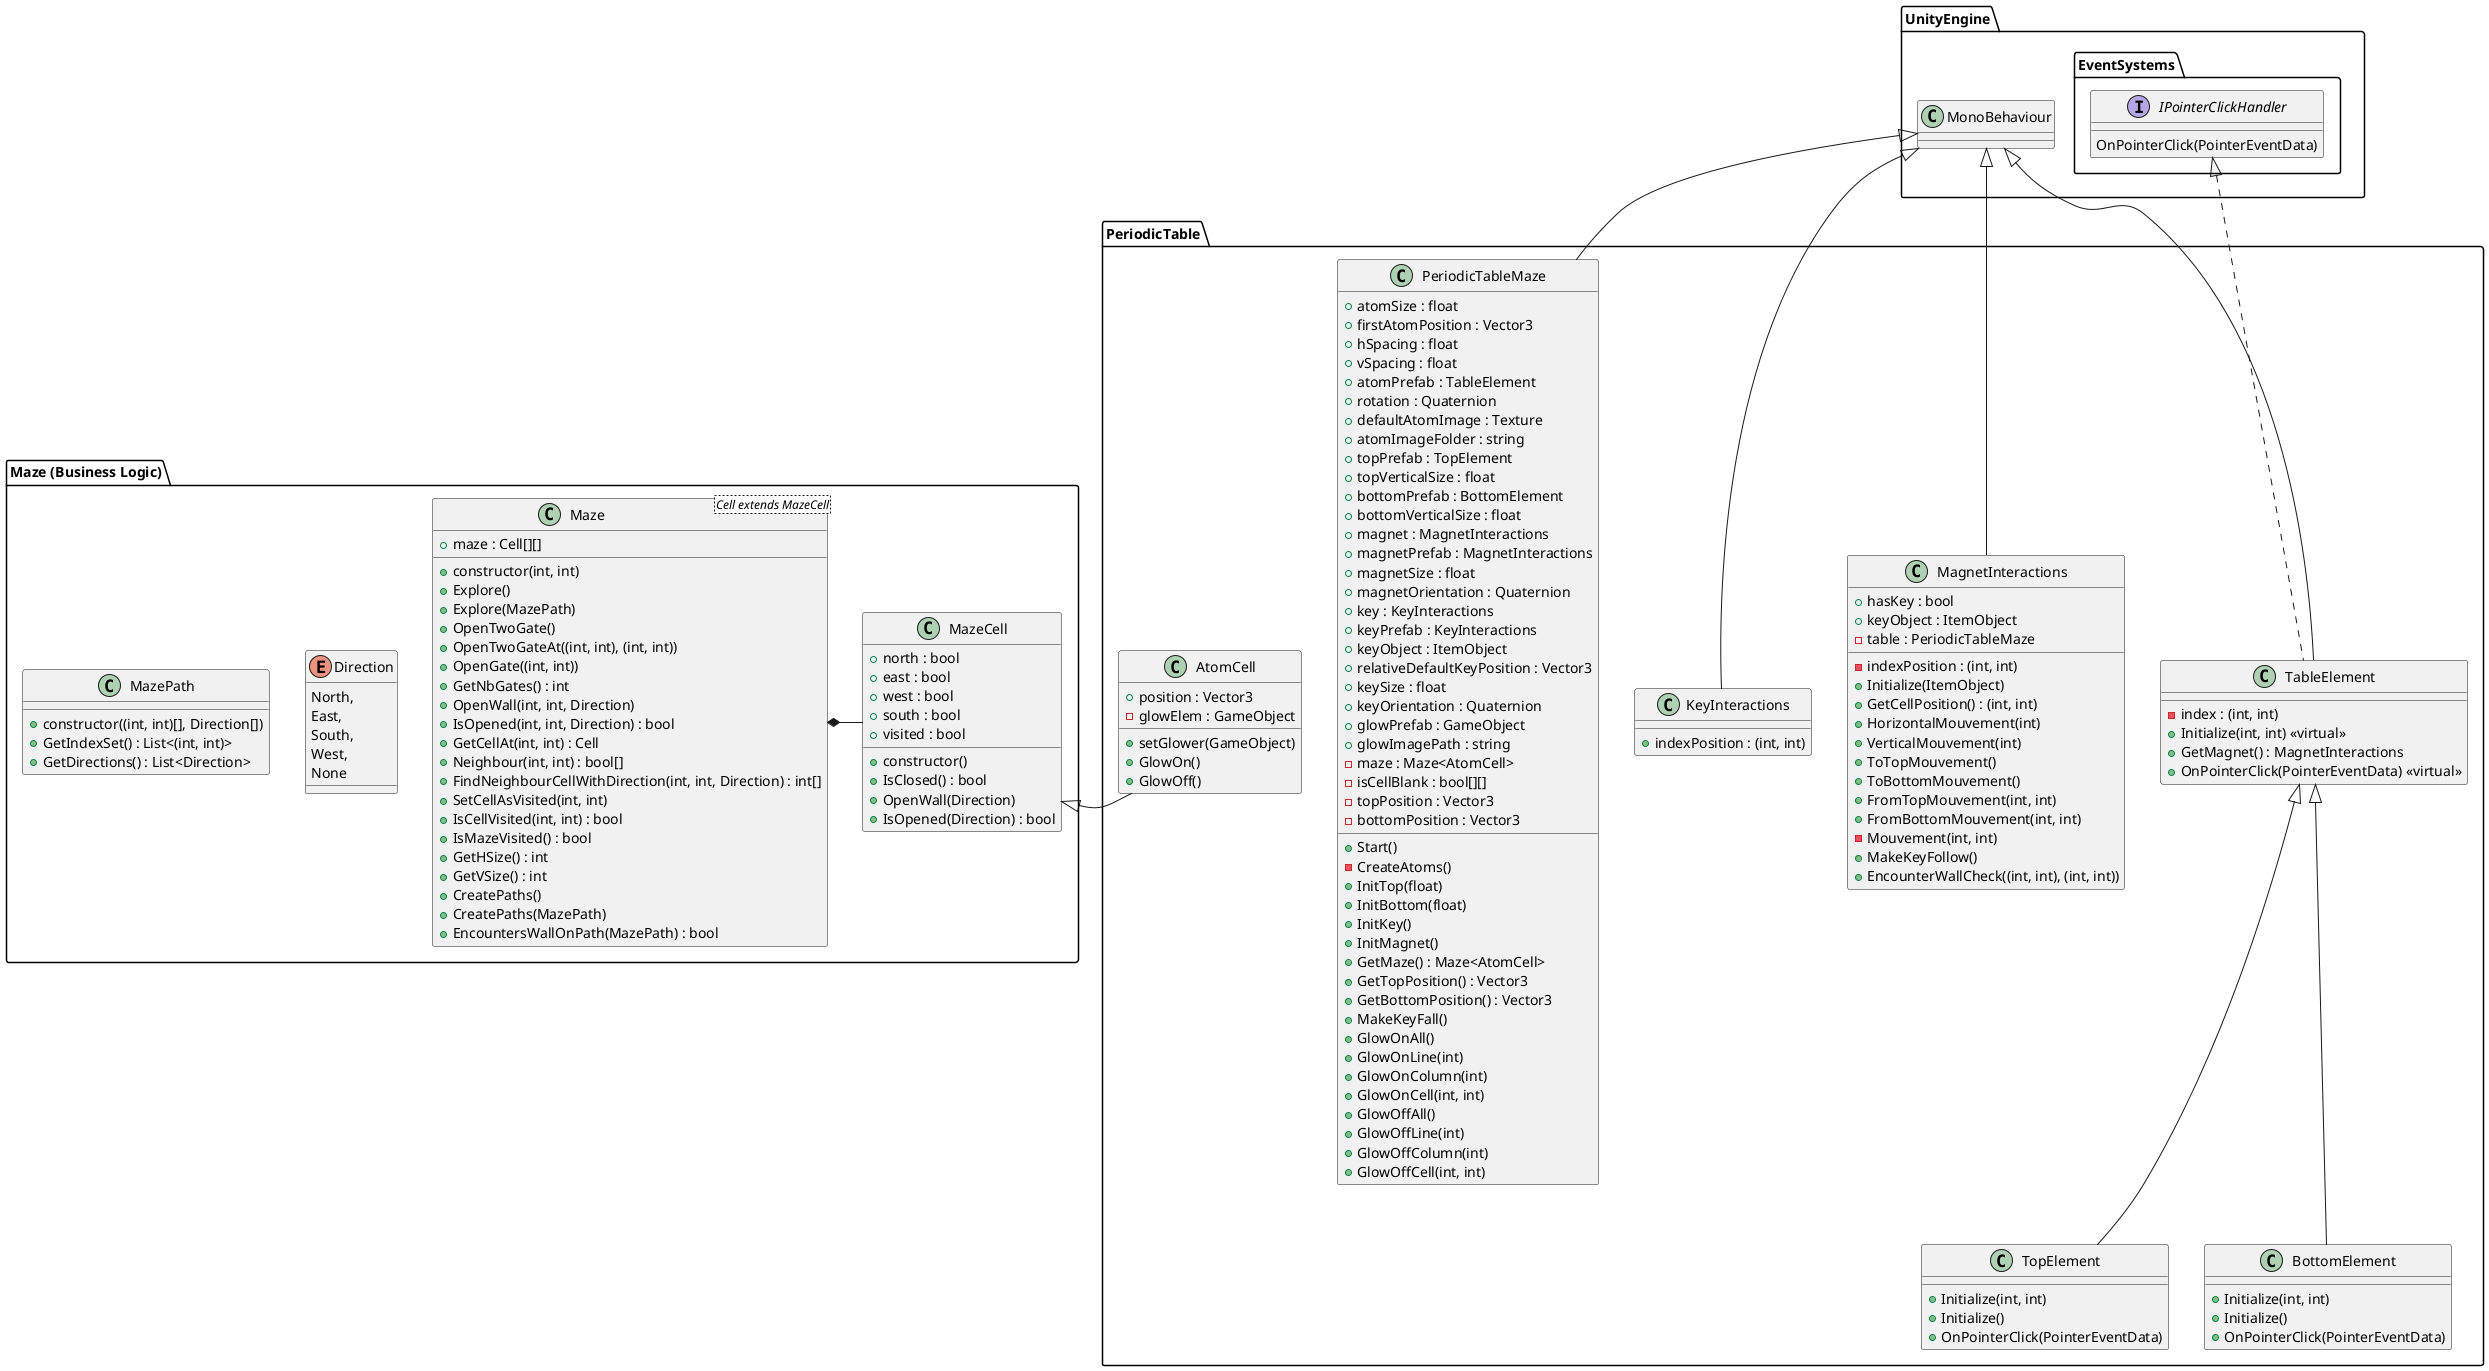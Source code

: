 @startuml periodictable

package "Maze (Business Logic)" {
    enum Direction {
        North,
        East,
        South,
        West,
        None
    }

    class Maze<Cell extends MazeCell> {
        + maze : Cell[][]
        + constructor(int, int)
        + Explore()
        + Explore(MazePath)
        + OpenTwoGate()
        + OpenTwoGateAt((int, int), (int, int))
        + OpenGate((int, int))
        + GetNbGates() : int
        + OpenWall(int, int, Direction)
        + IsOpened(int, int, Direction) : bool
        + GetCellAt(int, int) : Cell
        + Neighbour(int, int) : bool[]
        + FindNeighbourCellWithDirection(int, int, Direction) : int[]
        + SetCellAsVisited(int, int)
        + IsCellVisited(int, int) : bool
        + IsMazeVisited() : bool
        + GetHSize() : int
        + GetVSize() : int
        + CreatePaths()
        + CreatePaths(MazePath)
        + EncountersWallOnPath(MazePath) : bool
    }

    class MazeCell {
        + north : bool
        + east : bool
        + west : bool
        + south : bool
        + visited : bool
        + constructor()
        + IsClosed() : bool
        + OpenWall(Direction)
        + IsOpened(Direction) : bool
    }

    class MazePath {
        + constructor((int, int)[], Direction[])
        + GetIndexSet() : List<(int, int)>
        + GetDirections() : List<Direction>
    }

    Maze *- MazeCell
}

package UnityEngine {
    class MonoBehaviour

    package EventSystems {
        interface IPointerClickHandler {
            OnPointerClick(PointerEventData)
        }
    }
}

package PeriodicTable {
    class AtomCell {
        + position : Vector3
        - glowElem : GameObject
        + setGlower(GameObject)
        + GlowOn()
        + GlowOff()
    }

    AtomCell -l-|> MazeCell

    class TableElement {
        - index : (int, int)
        + Initialize(int, int) <<virtual>>
        + GetMagnet() : MagnetInteractions
        + OnPointerClick(PointerEventData) <<virtual>>
    }

    TableElement -u-|> MonoBehaviour
    TableElement .u.|> IPointerClickHandler

    class TopElement {
        + Initialize(int, int)
        + Initialize()
        + OnPointerClick(PointerEventData)
    }

    class BottomElement {
        + Initialize(int, int)
        + Initialize()
        + OnPointerClick(PointerEventData)
    }

    TopElement -u-|> TableElement
    BottomElement -u-|> TableElement

    class KeyInteractions {
        + indexPosition : (int, int)
    }

    class MagnetInteractions {
        + hasKey : bool
        + keyObject : ItemObject
        - table : PeriodicTableMaze
        - indexPosition : (int, int)
        + Initialize(ItemObject)
        + GetCellPosition() : (int, int)
        + HorizontalMouvement(int)
        + VerticalMouvement(int)
        + ToTopMouvement()
        + ToBottomMouvement()
        + FromTopMouvement(int, int)
        + FromBottomMouvement(int, int)
        - Mouvement(int, int)
        + MakeKeyFollow()
        + EncounterWallCheck((int, int), (int, int))
    }

    class PeriodicTableMaze {
        + atomSize : float
        + firstAtomPosition : Vector3
        + hSpacing : float
        + vSpacing : float
        + atomPrefab : TableElement
        + rotation : Quaternion
        + defaultAtomImage : Texture
        + atomImageFolder : string
        + topPrefab : TopElement
        + topVerticalSize : float
        + bottomPrefab : BottomElement
        + bottomVerticalSize : float
        + magnet : MagnetInteractions
        + magnetPrefab : MagnetInteractions
        + magnetSize : float
        + magnetOrientation : Quaternion
        + key : KeyInteractions
        + keyPrefab : KeyInteractions
        + keyObject : ItemObject
        + relativeDefaultKeyPosition : Vector3
        + keySize : float
        + keyOrientation : Quaternion
        + glowPrefab : GameObject
        + glowImagePath : string
        - maze : Maze<AtomCell>
        - isCellBlank : bool[][]
        - topPosition : Vector3
        - bottomPosition : Vector3
        + Start()
        - CreateAtoms()
        + InitTop(float)
        + InitBottom(float)
        + InitKey()
        + InitMagnet()
        + GetMaze() : Maze<AtomCell>
        + GetTopPosition() : Vector3
        + GetBottomPosition() : Vector3
        + MakeKeyFall()
        + GlowOnAll()
        + GlowOnLine(int)
        + GlowOnColumn(int)
        + GlowOnCell(int, int)
        + GlowOffAll()
        + GlowOffLine(int)
        + GlowOffColumn(int)
        + GlowOffCell(int, int)
    }

    AtomCell -r[hidden]- MagnetInteractions
    MagnetInteractions -r[hidden]- KeyInteractions
    KeyInteractions -r[hidden]- TableElement
    TableElement -r[hidden]- PeriodicTableMaze

    KeyInteractions -u-|> MonoBehaviour
    MagnetInteractions -u-|> MonoBehaviour
    PeriodicTableMaze -u-|> MonoBehaviour
}

@enduml